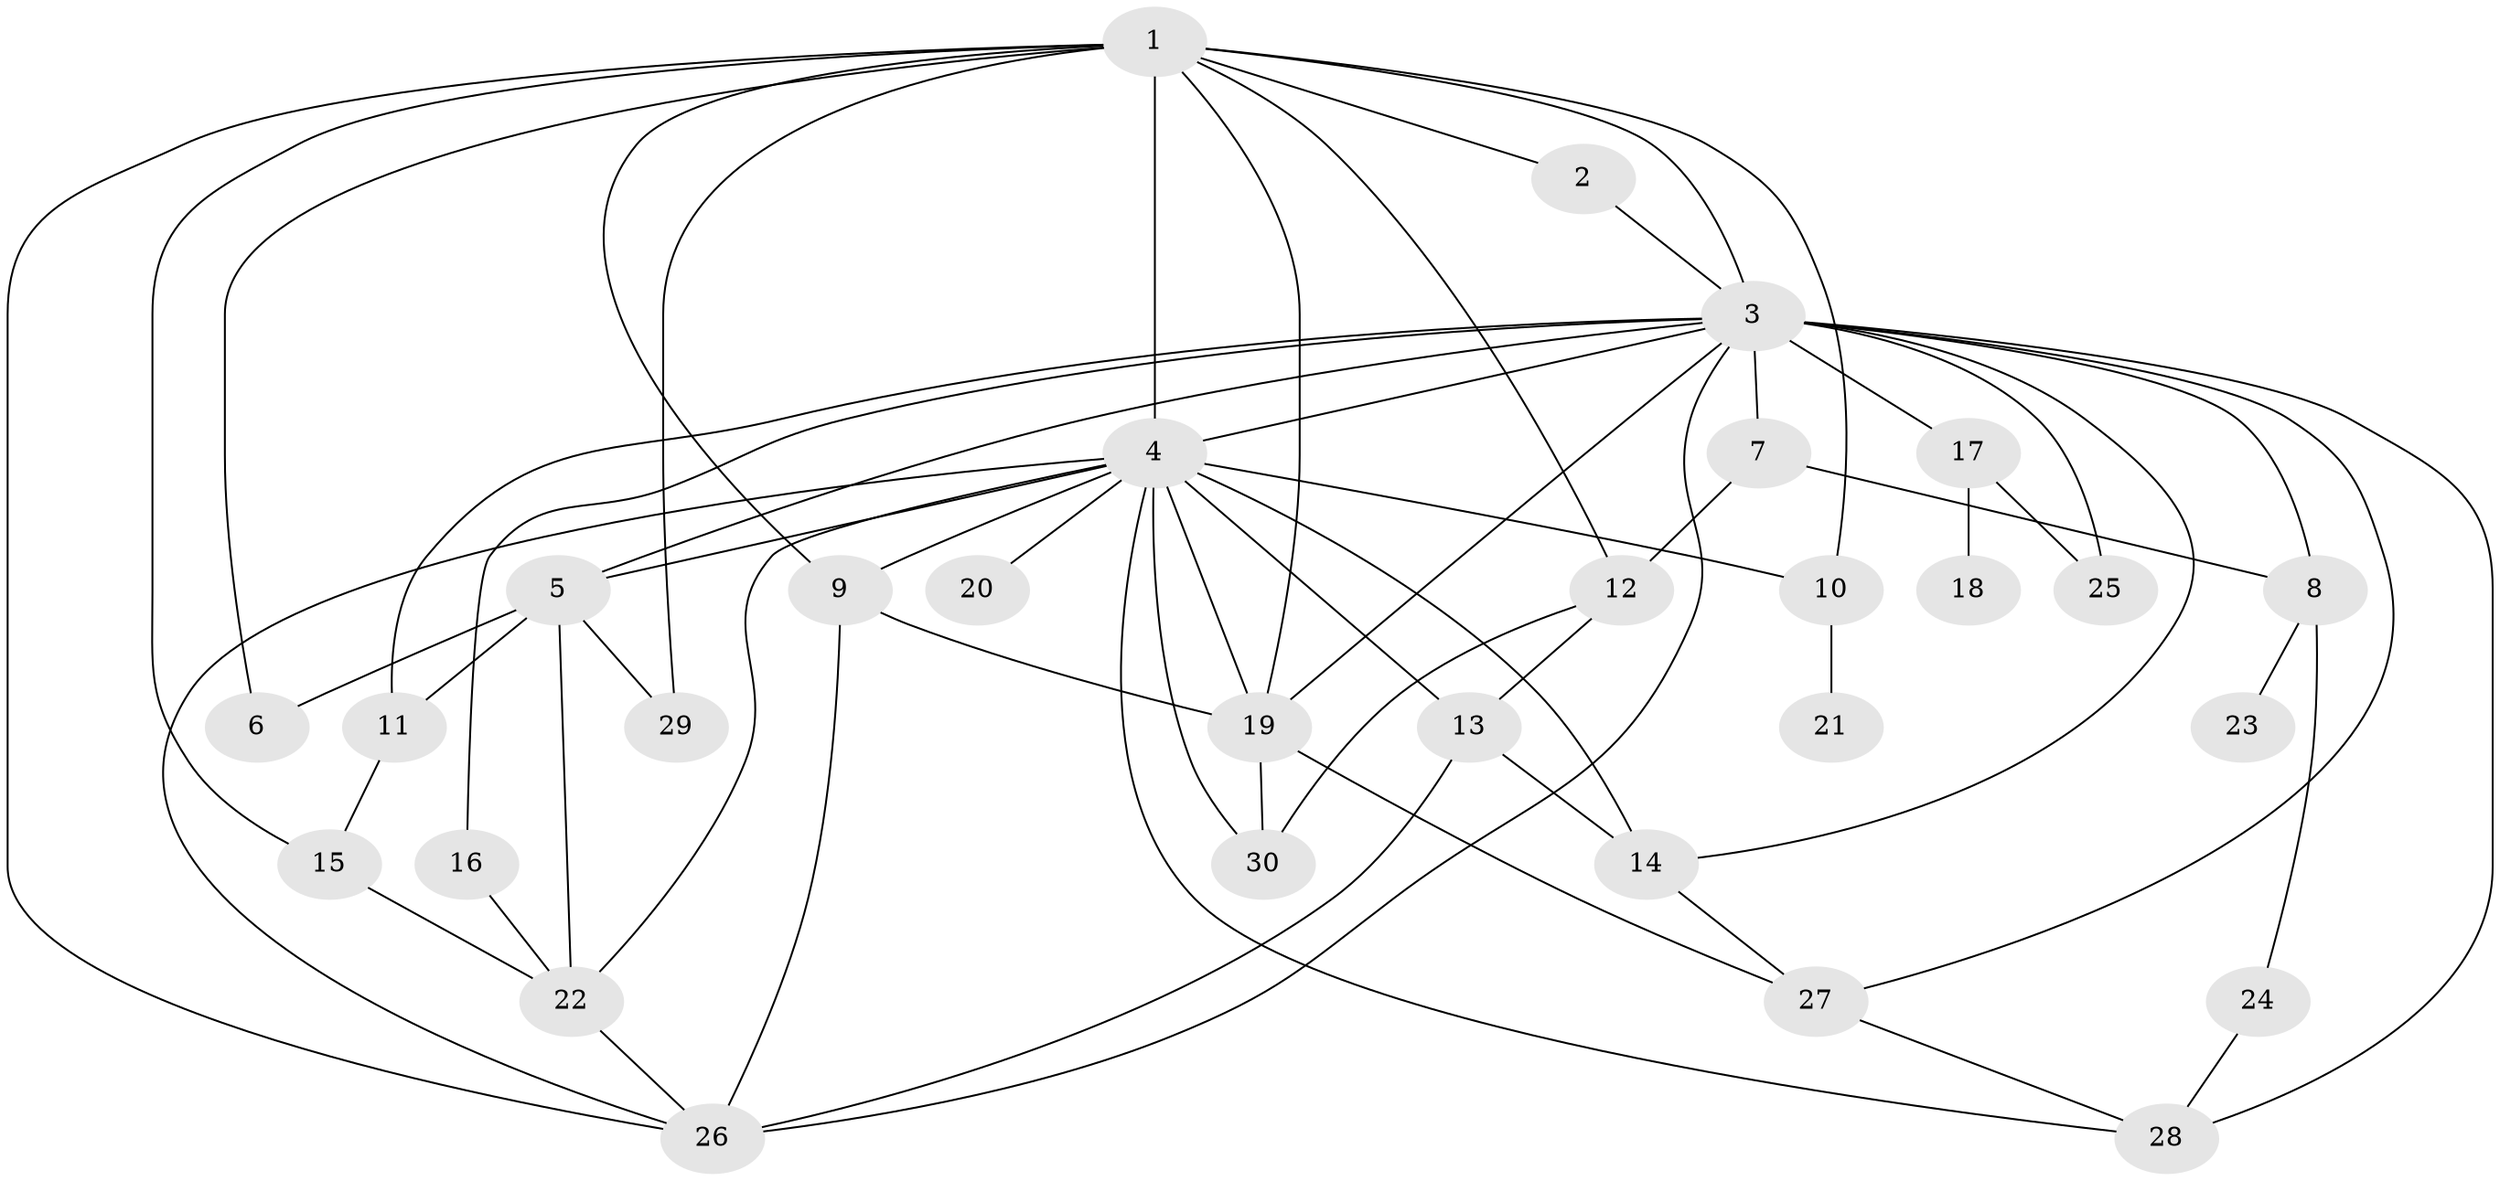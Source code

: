 // original degree distribution, {12: 0.010309278350515464, 3: 0.18556701030927836, 6: 0.041237113402061855, 4: 0.20618556701030927, 5: 0.05154639175257732, 2: 0.2268041237113402, 7: 0.010309278350515464, 1: 0.26804123711340205}
// Generated by graph-tools (version 1.1) at 2025/48/03/04/25 22:48:55]
// undirected, 30 vertices, 62 edges
graph export_dot {
  node [color=gray90,style=filled];
  1;
  2;
  3;
  4;
  5;
  6;
  7;
  8;
  9;
  10;
  11;
  12;
  13;
  14;
  15;
  16;
  17;
  18;
  19;
  20;
  21;
  22;
  23;
  24;
  25;
  26;
  27;
  28;
  29;
  30;
  1 -- 2 [weight=1.0];
  1 -- 3 [weight=1.0];
  1 -- 4 [weight=1.0];
  1 -- 6 [weight=1.0];
  1 -- 9 [weight=1.0];
  1 -- 10 [weight=1.0];
  1 -- 12 [weight=1.0];
  1 -- 15 [weight=1.0];
  1 -- 19 [weight=1.0];
  1 -- 26 [weight=1.0];
  1 -- 29 [weight=1.0];
  2 -- 3 [weight=1.0];
  3 -- 4 [weight=2.0];
  3 -- 5 [weight=1.0];
  3 -- 7 [weight=1.0];
  3 -- 8 [weight=1.0];
  3 -- 11 [weight=1.0];
  3 -- 14 [weight=1.0];
  3 -- 16 [weight=1.0];
  3 -- 17 [weight=2.0];
  3 -- 19 [weight=1.0];
  3 -- 25 [weight=2.0];
  3 -- 26 [weight=1.0];
  3 -- 27 [weight=1.0];
  3 -- 28 [weight=1.0];
  4 -- 5 [weight=2.0];
  4 -- 9 [weight=1.0];
  4 -- 10 [weight=1.0];
  4 -- 13 [weight=1.0];
  4 -- 14 [weight=2.0];
  4 -- 19 [weight=1.0];
  4 -- 20 [weight=1.0];
  4 -- 22 [weight=1.0];
  4 -- 26 [weight=1.0];
  4 -- 28 [weight=1.0];
  4 -- 30 [weight=1.0];
  5 -- 6 [weight=5.0];
  5 -- 11 [weight=2.0];
  5 -- 22 [weight=1.0];
  5 -- 29 [weight=1.0];
  7 -- 8 [weight=1.0];
  7 -- 12 [weight=1.0];
  8 -- 23 [weight=1.0];
  8 -- 24 [weight=1.0];
  9 -- 19 [weight=1.0];
  9 -- 26 [weight=1.0];
  10 -- 21 [weight=1.0];
  11 -- 15 [weight=1.0];
  12 -- 13 [weight=1.0];
  12 -- 30 [weight=2.0];
  13 -- 14 [weight=1.0];
  13 -- 26 [weight=1.0];
  14 -- 27 [weight=1.0];
  15 -- 22 [weight=1.0];
  16 -- 22 [weight=1.0];
  17 -- 18 [weight=2.0];
  17 -- 25 [weight=1.0];
  19 -- 27 [weight=1.0];
  19 -- 30 [weight=1.0];
  22 -- 26 [weight=1.0];
  24 -- 28 [weight=1.0];
  27 -- 28 [weight=1.0];
}
